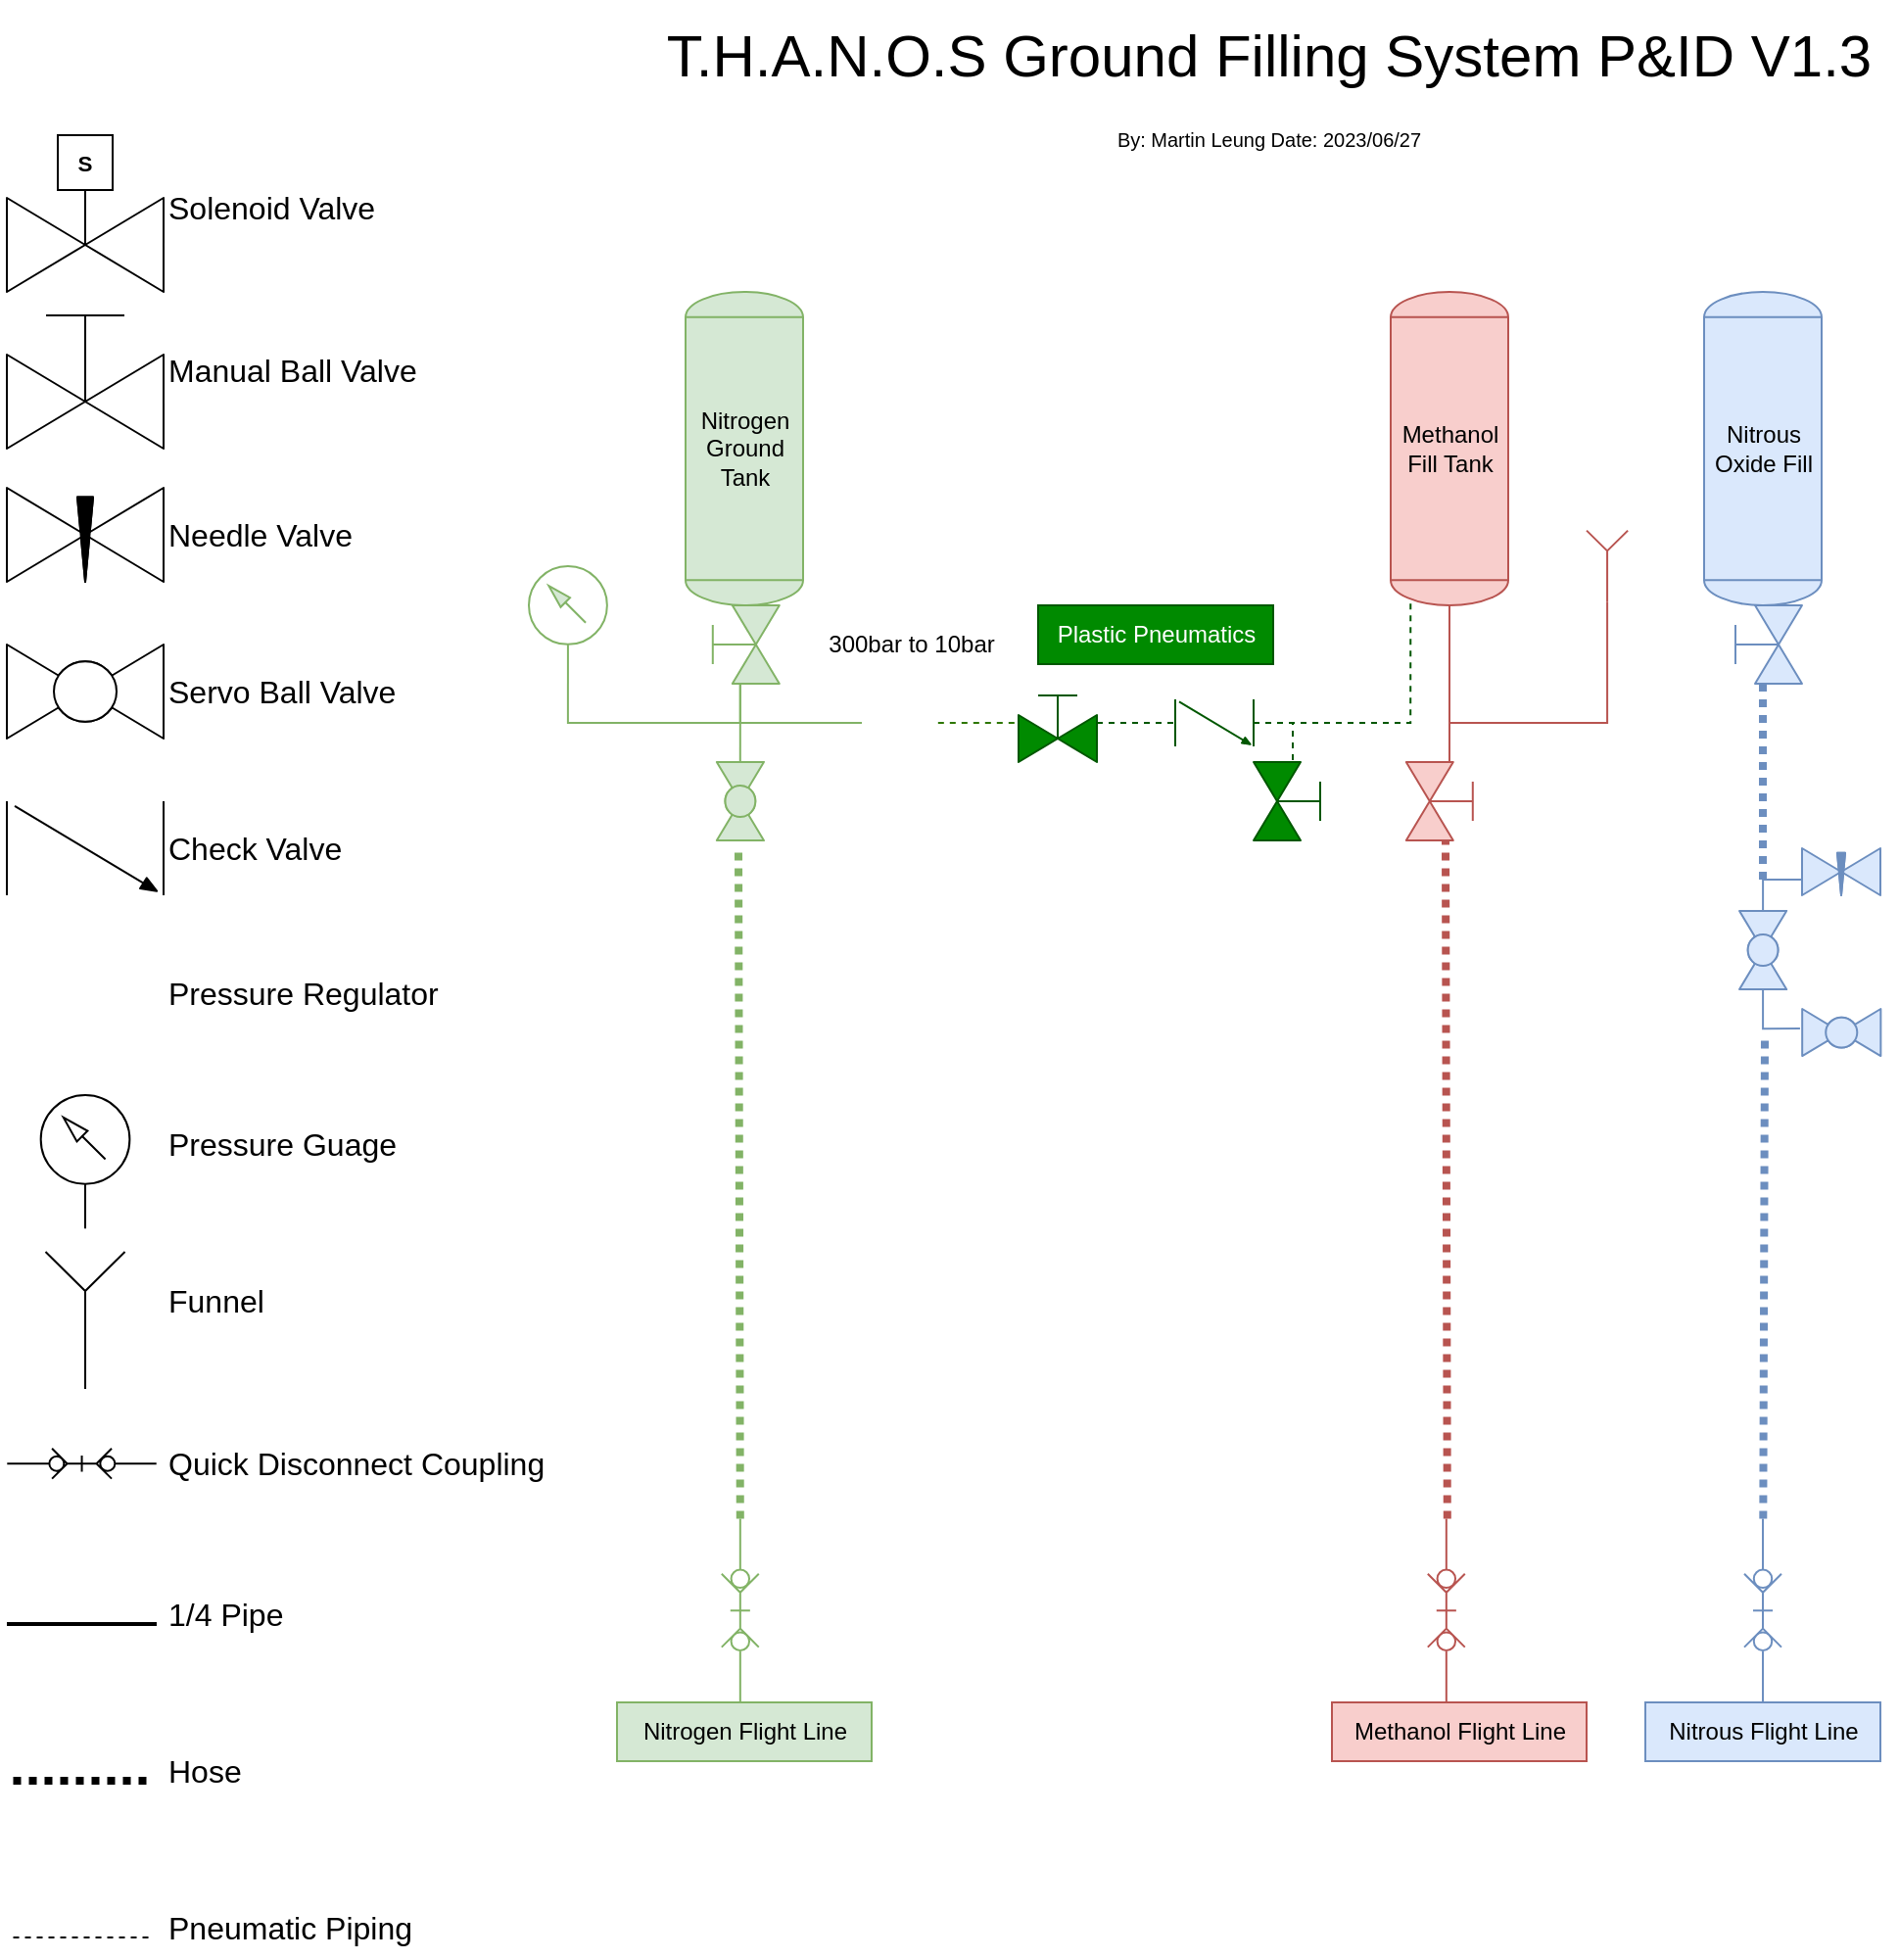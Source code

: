 <mxfile version="21.5.0" type="github">
  <diagram name="Page-1" id="9R3Zc_Gyksz3_oiIvIxs">
    <mxGraphModel dx="1878" dy="1149" grid="1" gridSize="10" guides="1" tooltips="1" connect="1" arrows="1" fold="1" page="1" pageScale="1" pageWidth="850" pageHeight="1100" math="0" shadow="0">
      <root>
        <mxCell id="0" />
        <mxCell id="1" parent="0" />
        <mxCell id="u2SW0ABpoUJYDTLtiYf4-40" style="edgeStyle=orthogonalEdgeStyle;rounded=0;orthogonalLoop=1;jettySize=auto;html=1;endArrow=none;endFill=0;fillColor=#f8cecc;strokeColor=#b85450;" edge="1" parent="1" source="XI3wudiz58Q5bQnYktP5-1">
          <mxGeometry relative="1" as="geometry">
            <mxPoint x="740" y="380" as="targetPoint" />
          </mxGeometry>
        </mxCell>
        <mxCell id="XI3wudiz58Q5bQnYktP5-1" value="Methanol&lt;br&gt;Fill Tank" style="shape=mxgraph.pid.vessels.tank;html=1;pointerEvents=1;align=center;verticalLabelPosition=middle;verticalAlign=middle;dashed=0;labelPosition=center;fillColor=#f8cecc;strokeColor=#b85450;" parent="1" vertex="1">
          <mxGeometry x="710" y="160" width="60" height="160" as="geometry" />
        </mxCell>
        <mxCell id="XI3wudiz58Q5bQnYktP5-2" value="Nitrous&lt;br&gt;Oxide Fill" style="shape=mxgraph.pid.vessels.tank;html=1;pointerEvents=1;align=center;verticalLabelPosition=middle;verticalAlign=middle;dashed=0;labelPosition=center;fillColor=#dae8fc;strokeColor=#6c8ebf;" parent="1" vertex="1">
          <mxGeometry x="870" y="160" width="60" height="160" as="geometry" />
        </mxCell>
        <mxCell id="IiVtz0PxDhAB9-K3nGWh-4" value="" style="verticalLabelPosition=bottom;align=center;html=1;verticalAlign=top;pointerEvents=1;dashed=0;shape=mxgraph.pid2valves.valve;valveType=check;rotation=0;" parent="1" vertex="1">
          <mxGeometry x="3.51" y="420" width="80" height="48" as="geometry" />
        </mxCell>
        <mxCell id="IiVtz0PxDhAB9-K3nGWh-5" value="" style="verticalLabelPosition=bottom;align=center;html=1;verticalAlign=top;pointerEvents=1;dashed=0;shape=mxgraph.pid2valves.valve;valveType=gate;actuator=solenoid;rotation=0;" parent="1" vertex="1">
          <mxGeometry x="3.51" y="80" width="80" height="80" as="geometry" />
        </mxCell>
        <mxCell id="IiVtz0PxDhAB9-K3nGWh-7" value="" style="endArrow=none;html=1;rounded=0;strokeWidth=2;" parent="1" edge="1">
          <mxGeometry width="50" height="50" relative="1" as="geometry">
            <mxPoint x="3.51" y="840" as="sourcePoint" />
            <mxPoint x="80" y="840" as="targetPoint" />
          </mxGeometry>
        </mxCell>
        <mxCell id="IiVtz0PxDhAB9-K3nGWh-10" value="Solenoid Valve" style="text;html=1;align=left;verticalAlign=middle;resizable=0;points=[];autosize=1;fontSize=16;" parent="1" vertex="1">
          <mxGeometry x="83.51" y="101.88" width="130" height="30" as="geometry" />
        </mxCell>
        <mxCell id="IiVtz0PxDhAB9-K3nGWh-11" value="Pressure Regulator" style="text;html=1;align=left;verticalAlign=middle;resizable=0;points=[];autosize=1;fontSize=16;" parent="1" vertex="1">
          <mxGeometry x="83.51" y="503" width="160" height="30" as="geometry" />
        </mxCell>
        <mxCell id="IiVtz0PxDhAB9-K3nGWh-17" value="T.H.A.N.O.S Ground Filling System P&amp;amp;ID V1.3&lt;br style=&quot;font-size: 12px;&quot;&gt;&lt;font size=&quot;1&quot;&gt;By: Martin Leung Date: 2023/06/27&lt;br&gt;&lt;/font&gt;" style="text;html=1;strokeColor=none;fillColor=none;align=center;verticalAlign=middle;whiteSpace=wrap;rounded=0;fontSize=30;" parent="1" vertex="1">
          <mxGeometry x="328.41" y="11.88" width="640" height="90" as="geometry" />
        </mxCell>
        <mxCell id="_yqkkNchXxHQxlyg9AlW-1" value="Nitrogen&lt;br&gt;Ground&lt;br&gt;Tank" style="shape=mxgraph.pid.vessels.tank;html=1;pointerEvents=1;align=center;verticalLabelPosition=middle;verticalAlign=middle;dashed=0;labelPosition=center;fillColor=#d5e8d4;strokeColor=#82b366;" parent="1" vertex="1">
          <mxGeometry x="350" y="160" width="60" height="160" as="geometry" />
        </mxCell>
        <mxCell id="_yqkkNchXxHQxlyg9AlW-53" style="edgeStyle=orthogonalEdgeStyle;rounded=0;orthogonalLoop=1;jettySize=auto;html=1;entryX=0;entryY=0.75;entryDx=0;entryDy=0;endArrow=none;endFill=0;fillColor=#d5e8d4;strokeColor=#82b366;" parent="1" source="_yqkkNchXxHQxlyg9AlW-3" target="_yqkkNchXxHQxlyg9AlW-51" edge="1">
          <mxGeometry relative="1" as="geometry">
            <Array as="points">
              <mxPoint x="378" y="380" />
              <mxPoint x="440" y="380" />
            </Array>
          </mxGeometry>
        </mxCell>
        <mxCell id="u2SW0ABpoUJYDTLtiYf4-14" style="edgeStyle=orthogonalEdgeStyle;rounded=0;orthogonalLoop=1;jettySize=auto;html=1;entryX=0.999;entryY=0.498;entryDx=0;entryDy=0;entryPerimeter=0;fillColor=#d5e8d4;strokeColor=#82b366;endArrow=none;endFill=0;" edge="1" parent="1" source="_yqkkNchXxHQxlyg9AlW-3" target="_yqkkNchXxHQxlyg9AlW-13">
          <mxGeometry relative="1" as="geometry" />
        </mxCell>
        <mxCell id="_yqkkNchXxHQxlyg9AlW-3" value="" style="verticalLabelPosition=bottom;align=center;html=1;verticalAlign=top;pointerEvents=1;dashed=0;shape=mxgraph.pid2valves.valve;valveType=gate;actuator=man;rotation=-90;fillColor=#d5e8d4;strokeColor=#82b366;" parent="1" vertex="1">
          <mxGeometry x="357.9" y="320" width="40" height="40" as="geometry" />
        </mxCell>
        <mxCell id="_yqkkNchXxHQxlyg9AlW-64" style="edgeStyle=orthogonalEdgeStyle;rounded=0;orthogonalLoop=1;jettySize=auto;html=1;entryX=0;entryY=0.5;entryDx=0;entryDy=0;entryPerimeter=0;endArrow=none;endFill=0;fillColor=#008a00;strokeColor=#005700;dashed=1;" parent="1" source="_yqkkNchXxHQxlyg9AlW-18" target="_yqkkNchXxHQxlyg9AlW-17" edge="1">
          <mxGeometry relative="1" as="geometry" />
        </mxCell>
        <mxCell id="_yqkkNchXxHQxlyg9AlW-18" value="" style="verticalLabelPosition=bottom;align=center;html=1;verticalAlign=top;pointerEvents=1;dashed=0;shape=mxgraph.pid2valves.valve;valveType=gate;actuator=man;rotation=0;fillColor=#008a00;strokeColor=#005700;fontColor=#ffffff;" parent="1" vertex="1">
          <mxGeometry x="520" y="360" width="40" height="40" as="geometry" />
        </mxCell>
        <mxCell id="_yqkkNchXxHQxlyg9AlW-13" value="" style="verticalLabelPosition=bottom;align=center;html=1;verticalAlign=top;pointerEvents=1;dashed=0;shape=mxgraph.pid2valves.valve;valveType=ball;rotation=-90;fillColor=#d5e8d4;strokeColor=#82b366;" parent="1" vertex="1">
          <mxGeometry x="357.9" y="407.97" width="40.09" height="24.06" as="geometry" />
        </mxCell>
        <mxCell id="_yqkkNchXxHQxlyg9AlW-26" value="" style="verticalLabelPosition=bottom;align=center;html=1;verticalAlign=top;pointerEvents=1;dashed=0;shape=mxgraph.pid2valves.valve;valveType=gate;actuator=man;rotation=90;fillColor=#f8cecc;strokeColor=#b85450;" parent="1" vertex="1">
          <mxGeometry x="717.9" y="400" width="40" height="40" as="geometry" />
        </mxCell>
        <mxCell id="_yqkkNchXxHQxlyg9AlW-65" style="edgeStyle=orthogonalEdgeStyle;rounded=0;orthogonalLoop=1;jettySize=auto;html=1;endArrow=none;endFill=0;fillColor=#008a00;strokeColor=#005700;dashed=1;entryX=0.169;entryY=0.994;entryDx=0;entryDy=0;entryPerimeter=0;" parent="1" source="_yqkkNchXxHQxlyg9AlW-17" target="XI3wudiz58Q5bQnYktP5-1" edge="1">
          <mxGeometry relative="1" as="geometry">
            <mxPoint x="680" y="340" as="targetPoint" />
            <Array as="points">
              <mxPoint x="720" y="380" />
            </Array>
          </mxGeometry>
        </mxCell>
        <mxCell id="u2SW0ABpoUJYDTLtiYf4-39" style="edgeStyle=orthogonalEdgeStyle;rounded=0;orthogonalLoop=1;jettySize=auto;html=1;entryX=0;entryY=0.5;entryDx=0;entryDy=0;entryPerimeter=0;fillColor=#008a00;strokeColor=#005700;endArrow=none;endFill=0;dashed=1;" edge="1" parent="1" source="_yqkkNchXxHQxlyg9AlW-17" target="u2SW0ABpoUJYDTLtiYf4-36">
          <mxGeometry relative="1" as="geometry">
            <Array as="points">
              <mxPoint x="660" y="380" />
            </Array>
          </mxGeometry>
        </mxCell>
        <mxCell id="_yqkkNchXxHQxlyg9AlW-17" value="" style="verticalLabelPosition=bottom;align=center;html=1;verticalAlign=top;pointerEvents=1;dashed=0;shape=mxgraph.pid2valves.valve;valveType=check;rotation=0;fillColor=#008a00;strokeColor=#005700;fontColor=#ffffff;" parent="1" vertex="1">
          <mxGeometry x="600" y="368" width="40" height="24" as="geometry" />
        </mxCell>
        <mxCell id="u2SW0ABpoUJYDTLtiYf4-47" style="edgeStyle=orthogonalEdgeStyle;rounded=0;orthogonalLoop=1;jettySize=auto;html=1;endArrow=none;endFill=0;fillColor=#dae8fc;strokeColor=#6c8ebf;dashed=1;dashPattern=1 1;strokeWidth=4;" edge="1" parent="1" source="_yqkkNchXxHQxlyg9AlW-42">
          <mxGeometry relative="1" as="geometry">
            <mxPoint x="900" y="460" as="targetPoint" />
          </mxGeometry>
        </mxCell>
        <mxCell id="_yqkkNchXxHQxlyg9AlW-42" value="" style="verticalLabelPosition=bottom;align=center;html=1;verticalAlign=top;pointerEvents=1;dashed=0;shape=mxgraph.pid2valves.valve;valveType=gate;actuator=man;rotation=-90;fillColor=#dae8fc;strokeColor=#6c8ebf;" parent="1" vertex="1">
          <mxGeometry x="880" y="320" width="40" height="40" as="geometry" />
        </mxCell>
        <mxCell id="_yqkkNchXxHQxlyg9AlW-57" style="edgeStyle=orthogonalEdgeStyle;rounded=0;orthogonalLoop=1;jettySize=auto;html=1;endArrow=none;endFill=0;entryX=0;entryY=0.5;entryDx=0;entryDy=0;entryPerimeter=0;fillColor=#60a917;strokeColor=#2D7600;dashed=1;" parent="1" source="_yqkkNchXxHQxlyg9AlW-51" target="_yqkkNchXxHQxlyg9AlW-18" edge="1">
          <mxGeometry relative="1" as="geometry">
            <mxPoint x="510" y="380" as="targetPoint" />
            <Array as="points">
              <mxPoint x="490" y="380" />
              <mxPoint x="490" y="380" />
            </Array>
          </mxGeometry>
        </mxCell>
        <mxCell id="_yqkkNchXxHQxlyg9AlW-51" value="" style="shape=image;verticalLabelPosition=bottom;labelBackgroundColor=default;verticalAlign=top;aspect=fixed;imageAspect=0;image=https://static.thenounproject.com/png/2260802-200.png;imageBackground=none;" parent="1" vertex="1">
          <mxGeometry x="440" y="350" width="38.91" height="38.91" as="geometry" />
        </mxCell>
        <mxCell id="_yqkkNchXxHQxlyg9AlW-83" style="edgeStyle=orthogonalEdgeStyle;rounded=0;orthogonalLoop=1;jettySize=auto;html=1;endArrow=none;endFill=0;fillColor=#d5e8d4;strokeColor=#82b366;" parent="1" source="_yqkkNchXxHQxlyg9AlW-80" edge="1">
          <mxGeometry relative="1" as="geometry">
            <mxPoint x="380" y="380" as="targetPoint" />
            <Array as="points">
              <mxPoint x="290" y="380" />
            </Array>
          </mxGeometry>
        </mxCell>
        <mxCell id="_yqkkNchXxHQxlyg9AlW-80" value="" style="verticalLabelPosition=bottom;aspect=fixed;html=1;verticalAlign=top;fillColor=#d5e8d4;align=center;outlineConnect=0;shape=mxgraph.fluid_power.x11820;points=[[0.5,1,0]];rotation=0;strokeColor=#82b366;" parent="1" vertex="1">
          <mxGeometry x="270" y="300" width="39.94" height="60" as="geometry" />
        </mxCell>
        <mxCell id="u2SW0ABpoUJYDTLtiYf4-38" style="edgeStyle=orthogonalEdgeStyle;rounded=0;orthogonalLoop=1;jettySize=auto;html=1;fillColor=#f8cecc;strokeColor=#b85450;endArrow=none;endFill=0;" edge="1" parent="1" source="_yqkkNchXxHQxlyg9AlW-84">
          <mxGeometry relative="1" as="geometry">
            <mxPoint x="740" y="400" as="targetPoint" />
            <Array as="points">
              <mxPoint x="821" y="380" />
              <mxPoint x="740" y="380" />
            </Array>
          </mxGeometry>
        </mxCell>
        <mxCell id="_yqkkNchXxHQxlyg9AlW-84" value="" style="verticalLabelPosition=bottom;align=center;dashed=0;html=1;verticalAlign=top;shape=mxgraph.pid.fittings.funnel;fillColor=#f8cecc;strokeColor=#b85450;" parent="1" vertex="1">
          <mxGeometry x="810.01" y="281.81" width="21.06" height="36.37" as="geometry" />
        </mxCell>
        <mxCell id="u2SW0ABpoUJYDTLtiYf4-3" style="edgeStyle=orthogonalEdgeStyle;rounded=0;orthogonalLoop=1;jettySize=auto;html=1;entryX=1.028;entryY=0.582;entryDx=0;entryDy=0;entryPerimeter=0;endArrow=none;endFill=0;fillColor=#dae8fc;strokeColor=#6c8ebf;" edge="1" parent="1" source="_yqkkNchXxHQxlyg9AlW-48" target="u2SW0ABpoUJYDTLtiYf4-1">
          <mxGeometry relative="1" as="geometry">
            <Array as="points">
              <mxPoint x="900.19" y="536" />
            </Array>
          </mxGeometry>
        </mxCell>
        <mxCell id="u2SW0ABpoUJYDTLtiYf4-46" style="edgeStyle=orthogonalEdgeStyle;rounded=0;orthogonalLoop=1;jettySize=auto;html=1;entryX=0;entryY=0.667;entryDx=0;entryDy=0;entryPerimeter=0;endArrow=none;endFill=0;fillColor=#dae8fc;strokeColor=#6c8ebf;" edge="1" parent="1" source="_yqkkNchXxHQxlyg9AlW-48" target="u2SW0ABpoUJYDTLtiYf4-42">
          <mxGeometry relative="1" as="geometry">
            <Array as="points">
              <mxPoint x="900" y="460" />
            </Array>
          </mxGeometry>
        </mxCell>
        <mxCell id="_yqkkNchXxHQxlyg9AlW-48" value="" style="verticalLabelPosition=bottom;align=center;html=1;verticalAlign=top;pointerEvents=1;dashed=0;shape=mxgraph.pid2valves.valve;valveType=ball;rotation=-90;fillColor=#dae8fc;strokeColor=#6c8ebf;" parent="1" vertex="1">
          <mxGeometry x="880.0" y="483.97" width="40.09" height="24.06" as="geometry" />
        </mxCell>
        <mxCell id="_yqkkNchXxHQxlyg9AlW-89" value="" style="verticalLabelPosition=bottom;aspect=fixed;html=1;verticalAlign=top;fillColor=#d5e8d4;align=center;outlineConnect=0;shape=mxgraph.fluid_power.x11740;points=[[0.5,0,0],[0.5,1,0]];strokeColor=#82b366;" parent="1" vertex="1">
          <mxGeometry x="368.41" y="786.22" width="18.98" height="93.78" as="geometry" />
        </mxCell>
        <mxCell id="_yqkkNchXxHQxlyg9AlW-91" value="" style="verticalLabelPosition=bottom;aspect=fixed;html=1;verticalAlign=top;fillColor=#f8cecc;align=center;outlineConnect=0;shape=mxgraph.fluid_power.x11740;points=[[0.5,0,0],[0.5,1,0]];strokeColor=#b85450;" parent="1" vertex="1">
          <mxGeometry x="728.91" y="786.22" width="18.98" height="93.78" as="geometry" />
        </mxCell>
        <mxCell id="_yqkkNchXxHQxlyg9AlW-92" value="" style="verticalLabelPosition=bottom;aspect=fixed;html=1;verticalAlign=top;fillColor=#dae8fc;align=center;outlineConnect=0;shape=mxgraph.fluid_power.x11740;points=[[0.5,0,0],[0.5,1,0]];strokeColor=#6c8ebf;" parent="1" vertex="1">
          <mxGeometry x="890.51" y="786.22" width="18.98" height="93.78" as="geometry" />
        </mxCell>
        <mxCell id="_yqkkNchXxHQxlyg9AlW-98" value="" style="verticalLabelPosition=bottom;align=center;html=1;verticalAlign=top;pointerEvents=1;dashed=0;shape=mxgraph.pid2valves.valve;valveType=gate;actuator=man;rotation=0;" parent="1" vertex="1">
          <mxGeometry x="3.51" y="160" width="80" height="80" as="geometry" />
        </mxCell>
        <mxCell id="_yqkkNchXxHQxlyg9AlW-99" value="" style="verticalLabelPosition=bottom;aspect=fixed;html=1;verticalAlign=top;align=center;outlineConnect=0;shape=mxgraph.fluid_power.x11820;points=[[0.5,1,0]];rotation=0;" parent="1" vertex="1">
          <mxGeometry x="20.84" y="570" width="45.35" height="68.12" as="geometry" />
        </mxCell>
        <mxCell id="_yqkkNchXxHQxlyg9AlW-101" value="" style="verticalLabelPosition=bottom;align=center;html=1;verticalAlign=top;pointerEvents=1;dashed=0;shape=mxgraph.pid2valves.valve;valveType=ball;rotation=0;" parent="1" vertex="1">
          <mxGeometry x="3.51" y="340" width="80" height="48" as="geometry" />
        </mxCell>
        <mxCell id="_yqkkNchXxHQxlyg9AlW-102" value="" style="shape=image;verticalLabelPosition=bottom;labelBackgroundColor=default;verticalAlign=top;aspect=fixed;imageAspect=0;image=https://static.thenounproject.com/png/2260802-200.png;imageBackground=none;" parent="1" vertex="1">
          <mxGeometry x="8.882e-15" y="480" width="83.51" height="83.51" as="geometry" />
        </mxCell>
        <mxCell id="_yqkkNchXxHQxlyg9AlW-103" value="" style="verticalLabelPosition=bottom;aspect=fixed;html=1;verticalAlign=top;align=center;outlineConnect=0;shape=mxgraph.fluid_power.x11740;points=[[0.5,0,0],[0.5,1,0]];rotation=90;" parent="1" vertex="1">
          <mxGeometry x="34.04" y="720" width="15.43" height="76.22" as="geometry" />
        </mxCell>
        <mxCell id="_yqkkNchXxHQxlyg9AlW-105" value="" style="verticalLabelPosition=bottom;align=center;html=1;verticalAlign=top;pointerEvents=1;dashed=0;shape=mxgraph.pid2valves.valve;valveType=needle;rotation=0;" parent="1" vertex="1">
          <mxGeometry x="3.51" y="260" width="80" height="48" as="geometry" />
        </mxCell>
        <mxCell id="_yqkkNchXxHQxlyg9AlW-106" value="1/4 Pipe" style="text;html=1;align=left;verticalAlign=middle;resizable=0;points=[];autosize=1;fontSize=16;" parent="1" vertex="1">
          <mxGeometry x="83.51" y="820" width="80" height="30" as="geometry" />
        </mxCell>
        <mxCell id="_yqkkNchXxHQxlyg9AlW-107" value="Quick Disconnect Coupling" style="text;html=1;align=left;verticalAlign=middle;resizable=0;points=[];autosize=1;fontSize=16;" parent="1" vertex="1">
          <mxGeometry x="83.51" y="743.11" width="220" height="30" as="geometry" />
        </mxCell>
        <mxCell id="_yqkkNchXxHQxlyg9AlW-109" value="" style="verticalLabelPosition=bottom;align=center;dashed=0;html=1;verticalAlign=top;shape=mxgraph.pid.fittings.funnel;" parent="1" vertex="1">
          <mxGeometry x="23.25" y="650" width="40.53" height="70" as="geometry" />
        </mxCell>
        <mxCell id="_yqkkNchXxHQxlyg9AlW-110" value="Funnel" style="text;html=1;align=left;verticalAlign=middle;resizable=0;points=[];autosize=1;fontSize=16;" parent="1" vertex="1">
          <mxGeometry x="83.51" y="660" width="70" height="30" as="geometry" />
        </mxCell>
        <mxCell id="_yqkkNchXxHQxlyg9AlW-111" value="Pressure Guage" style="text;html=1;align=left;verticalAlign=middle;resizable=0;points=[];autosize=1;fontSize=16;" parent="1" vertex="1">
          <mxGeometry x="83.51" y="580" width="140" height="30" as="geometry" />
        </mxCell>
        <mxCell id="_yqkkNchXxHQxlyg9AlW-113" value="Check Valve" style="text;html=1;align=left;verticalAlign=middle;resizable=0;points=[];autosize=1;fontSize=16;" parent="1" vertex="1">
          <mxGeometry x="83.51" y="429" width="110" height="30" as="geometry" />
        </mxCell>
        <mxCell id="_yqkkNchXxHQxlyg9AlW-114" value="Servo Ball Valve" style="text;html=1;align=left;verticalAlign=middle;resizable=0;points=[];autosize=1;fontSize=16;" parent="1" vertex="1">
          <mxGeometry x="83.51" y="349" width="140" height="30" as="geometry" />
        </mxCell>
        <mxCell id="_yqkkNchXxHQxlyg9AlW-115" value="Needle Valve" style="text;html=1;align=left;verticalAlign=middle;resizable=0;points=[];autosize=1;fontSize=16;" parent="1" vertex="1">
          <mxGeometry x="83.51" y="269" width="120" height="30" as="geometry" />
        </mxCell>
        <mxCell id="_yqkkNchXxHQxlyg9AlW-116" value="Manual Ball Valve" style="text;html=1;align=left;verticalAlign=middle;resizable=0;points=[];autosize=1;fontSize=16;" parent="1" vertex="1">
          <mxGeometry x="83.51" y="185" width="150" height="30" as="geometry" />
        </mxCell>
        <mxCell id="u2SW0ABpoUJYDTLtiYf4-1" value="" style="verticalLabelPosition=bottom;align=center;html=1;verticalAlign=top;pointerEvents=1;dashed=0;shape=mxgraph.pid2valves.valve;valveType=ball;rotation=-180;fillColor=#dae8fc;strokeColor=#6c8ebf;" vertex="1" parent="1">
          <mxGeometry x="920.09" y="526" width="40.09" height="24.06" as="geometry" />
        </mxCell>
        <mxCell id="u2SW0ABpoUJYDTLtiYf4-5" value="300bar to 10bar" style="text;html=1;align=center;verticalAlign=middle;resizable=0;points=[];autosize=1;strokeColor=none;fillColor=none;" vertex="1" parent="1">
          <mxGeometry x="410" y="325" width="110" height="30" as="geometry" />
        </mxCell>
        <mxCell id="u2SW0ABpoUJYDTLtiYf4-6" value="Plastic Pneumatics" style="text;html=1;align=center;verticalAlign=middle;resizable=0;points=[];autosize=1;strokeColor=#005700;fillColor=#008a00;fontColor=#ffffff;" vertex="1" parent="1">
          <mxGeometry x="530" y="320" width="120" height="30" as="geometry" />
        </mxCell>
        <mxCell id="u2SW0ABpoUJYDTLtiYf4-9" value="Nitrogen Flight Line" style="text;html=1;align=center;verticalAlign=middle;resizable=0;points=[];autosize=1;strokeColor=#82b366;fillColor=#d5e8d4;" vertex="1" parent="1">
          <mxGeometry x="315" y="880" width="130" height="30" as="geometry" />
        </mxCell>
        <mxCell id="u2SW0ABpoUJYDTLtiYf4-10" value="Methanol Flight Line" style="text;html=1;align=center;verticalAlign=middle;resizable=0;points=[];autosize=1;strokeColor=#b85450;fillColor=#f8cecc;" vertex="1" parent="1">
          <mxGeometry x="680" y="880" width="130" height="30" as="geometry" />
        </mxCell>
        <mxCell id="u2SW0ABpoUJYDTLtiYf4-11" value="Nitrous Flight Line" style="text;html=1;align=center;verticalAlign=middle;resizable=0;points=[];autosize=1;strokeColor=#6c8ebf;fillColor=#dae8fc;" vertex="1" parent="1">
          <mxGeometry x="840" y="880" width="120" height="30" as="geometry" />
        </mxCell>
        <mxCell id="u2SW0ABpoUJYDTLtiYf4-12" value="" style="endArrow=none;dashed=1;html=1;rounded=0;entryX=-0.132;entryY=0.461;entryDx=0;entryDy=0;entryPerimeter=0;exitX=0.5;exitY=0;exitDx=0;exitDy=0;exitPerimeter=0;strokeWidth=4;dashPattern=1 1;fillColor=#d5e8d4;strokeColor=#82b366;" edge="1" parent="1" source="_yqkkNchXxHQxlyg9AlW-89" target="_yqkkNchXxHQxlyg9AlW-13">
          <mxGeometry width="50" height="50" relative="1" as="geometry">
            <mxPoint x="360" y="610" as="sourcePoint" />
            <mxPoint x="410" y="560" as="targetPoint" />
          </mxGeometry>
        </mxCell>
        <mxCell id="u2SW0ABpoUJYDTLtiYf4-13" value="" style="endArrow=none;dashed=1;html=1;rounded=0;exitX=0.5;exitY=0;exitDx=0;exitDy=0;exitPerimeter=0;strokeWidth=4;dashPattern=1 1;fillColor=#f8cecc;strokeColor=#b85450;" edge="1" parent="1">
          <mxGeometry width="50" height="50" relative="1" as="geometry">
            <mxPoint x="738.9" y="786.22" as="sourcePoint" />
            <mxPoint x="738" y="440" as="targetPoint" />
          </mxGeometry>
        </mxCell>
        <mxCell id="u2SW0ABpoUJYDTLtiYf4-15" value="" style="endArrow=none;dashed=1;html=1;rounded=0;strokeWidth=4;dashPattern=1 1;fillColor=#dae8fc;strokeColor=#6c8ebf;" edge="1" parent="1" source="_yqkkNchXxHQxlyg9AlW-92">
          <mxGeometry width="50" height="50" relative="1" as="geometry">
            <mxPoint x="892.1" y="780" as="sourcePoint" />
            <mxPoint x="901" y="540" as="targetPoint" />
          </mxGeometry>
        </mxCell>
        <mxCell id="u2SW0ABpoUJYDTLtiYf4-16" value="" style="endArrow=none;dashed=1;html=1;rounded=0;strokeWidth=4;dashPattern=1 1;" edge="1" parent="1">
          <mxGeometry width="50" height="50" relative="1" as="geometry">
            <mxPoint x="6.75" y="920" as="sourcePoint" />
            <mxPoint x="76.75" y="920" as="targetPoint" />
          </mxGeometry>
        </mxCell>
        <mxCell id="u2SW0ABpoUJYDTLtiYf4-17" value="Hose" style="text;html=1;align=left;verticalAlign=middle;resizable=0;points=[];autosize=1;fontSize=16;" vertex="1" parent="1">
          <mxGeometry x="83.51" y="900" width="60" height="30" as="geometry" />
        </mxCell>
        <mxCell id="u2SW0ABpoUJYDTLtiYf4-18" value="" style="endArrow=none;dashed=1;html=1;rounded=0;strokeWidth=1;" edge="1" parent="1">
          <mxGeometry width="50" height="50" relative="1" as="geometry">
            <mxPoint x="6.76" y="1000" as="sourcePoint" />
            <mxPoint x="76.76" y="1000" as="targetPoint" />
          </mxGeometry>
        </mxCell>
        <mxCell id="u2SW0ABpoUJYDTLtiYf4-19" value="Pneumatic Piping" style="text;html=1;align=left;verticalAlign=middle;resizable=0;points=[];autosize=1;fontSize=16;" vertex="1" parent="1">
          <mxGeometry x="83.51" y="980" width="150" height="30" as="geometry" />
        </mxCell>
        <mxCell id="u2SW0ABpoUJYDTLtiYf4-36" value="" style="verticalLabelPosition=bottom;align=center;html=1;verticalAlign=top;pointerEvents=1;dashed=0;shape=mxgraph.pid2valves.valve;valveType=gate;actuator=man;rotation=90;fillColor=#008a00;strokeColor=#005700;fontColor=#ffffff;" vertex="1" parent="1">
          <mxGeometry x="640" y="400" width="40" height="40" as="geometry" />
        </mxCell>
        <mxCell id="u2SW0ABpoUJYDTLtiYf4-42" value="" style="verticalLabelPosition=bottom;align=center;html=1;verticalAlign=top;pointerEvents=1;dashed=0;shape=mxgraph.pid2valves.valve;valveType=needle;rotation=0;fillColor=#dae8fc;strokeColor=#6c8ebf;" vertex="1" parent="1">
          <mxGeometry x="920.0" y="444" width="40" height="24" as="geometry" />
        </mxCell>
      </root>
    </mxGraphModel>
  </diagram>
</mxfile>
